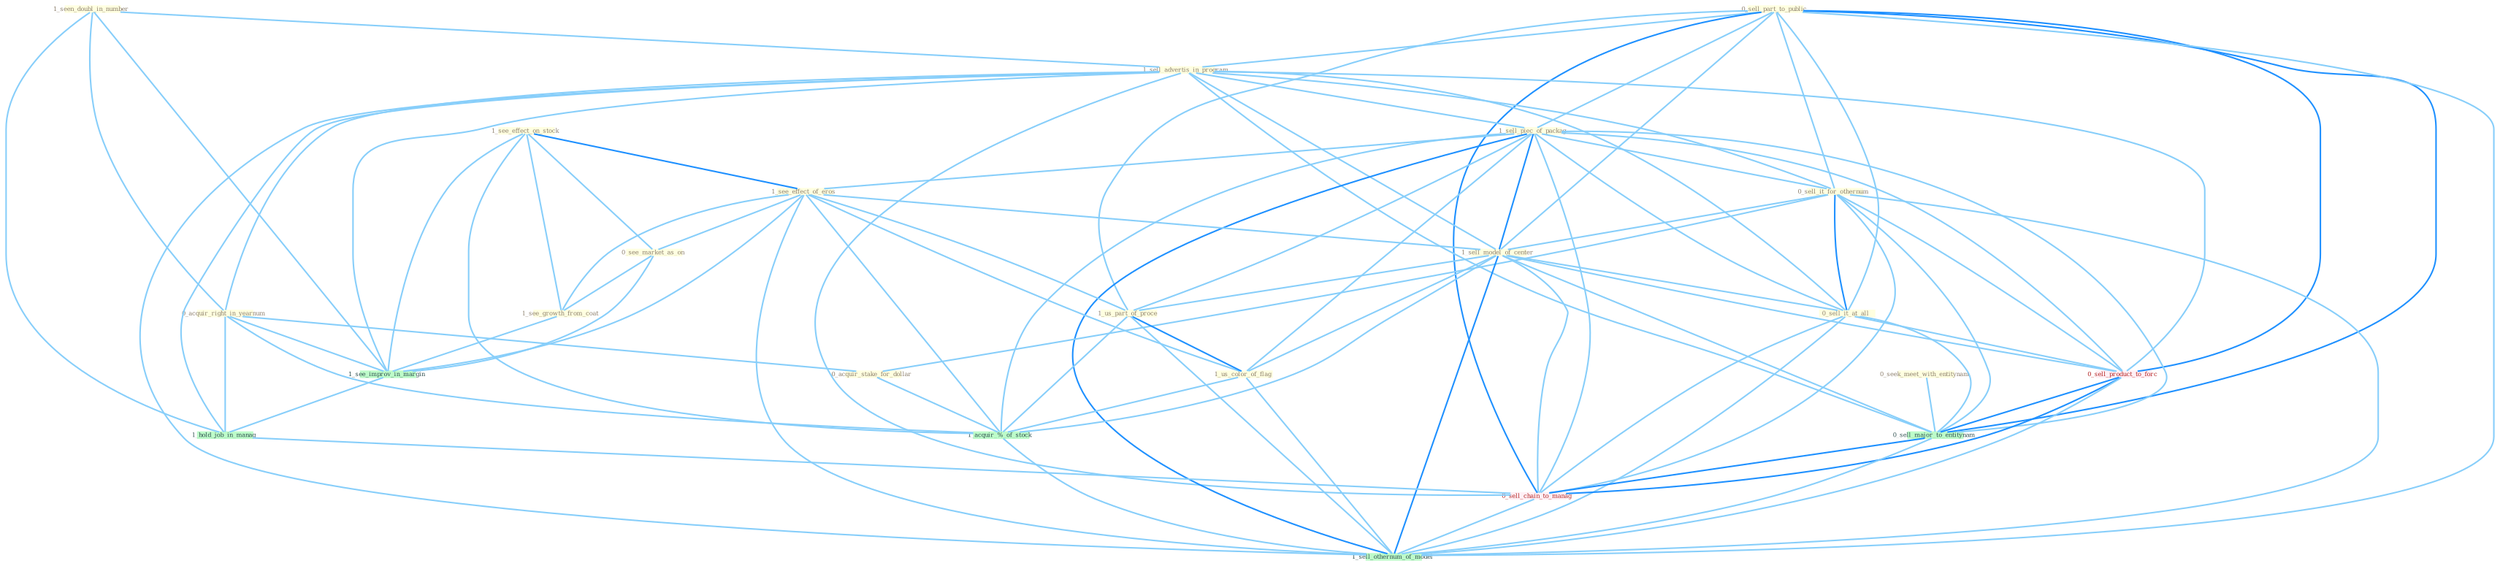Graph G{ 
    node
    [shape=polygon,style=filled,width=.5,height=.06,color="#BDFCC9",fixedsize=true,fontsize=4,
    fontcolor="#2f4f4f"];
    {node
    [color="#ffffe0", fontcolor="#8b7d6b"] "0_sell_part_to_public " "1_seen_doubl_in_number " "1_sell_advertis_in_program " "1_sell_piec_of_packag " "0_seek_meet_with_entitynam " "1_see_effect_on_stock " "0_sell_it_for_othernum " "1_see_effect_of_eros " "0_acquir_right_in_yearnum " "1_sell_model_of_center " "1_us_part_of_proce " "0_see_market_as_on " "1_see_growth_from_coat " "0_acquir_stake_for_dollar " "1_us_color_of_flag " "0_sell_it_at_all "}
{node [color="#fff0f5", fontcolor="#b22222"] "0_sell_product_to_forc " "0_sell_chain_to_manag "}
edge [color="#B0E2FF"];

	"0_sell_part_to_public " -- "1_sell_advertis_in_program " [w="1", color="#87cefa" ];
	"0_sell_part_to_public " -- "1_sell_piec_of_packag " [w="1", color="#87cefa" ];
	"0_sell_part_to_public " -- "0_sell_it_for_othernum " [w="1", color="#87cefa" ];
	"0_sell_part_to_public " -- "1_sell_model_of_center " [w="1", color="#87cefa" ];
	"0_sell_part_to_public " -- "1_us_part_of_proce " [w="1", color="#87cefa" ];
	"0_sell_part_to_public " -- "0_sell_it_at_all " [w="1", color="#87cefa" ];
	"0_sell_part_to_public " -- "0_sell_product_to_forc " [w="2", color="#1e90ff" , len=0.8];
	"0_sell_part_to_public " -- "0_sell_major_to_entitynam " [w="2", color="#1e90ff" , len=0.8];
	"0_sell_part_to_public " -- "0_sell_chain_to_manag " [w="2", color="#1e90ff" , len=0.8];
	"0_sell_part_to_public " -- "1_sell_othernum_of_model " [w="1", color="#87cefa" ];
	"1_seen_doubl_in_number " -- "1_sell_advertis_in_program " [w="1", color="#87cefa" ];
	"1_seen_doubl_in_number " -- "0_acquir_right_in_yearnum " [w="1", color="#87cefa" ];
	"1_seen_doubl_in_number " -- "1_see_improv_in_margin " [w="1", color="#87cefa" ];
	"1_seen_doubl_in_number " -- "1_hold_job_in_manag " [w="1", color="#87cefa" ];
	"1_sell_advertis_in_program " -- "1_sell_piec_of_packag " [w="1", color="#87cefa" ];
	"1_sell_advertis_in_program " -- "0_sell_it_for_othernum " [w="1", color="#87cefa" ];
	"1_sell_advertis_in_program " -- "0_acquir_right_in_yearnum " [w="1", color="#87cefa" ];
	"1_sell_advertis_in_program " -- "1_sell_model_of_center " [w="1", color="#87cefa" ];
	"1_sell_advertis_in_program " -- "0_sell_it_at_all " [w="1", color="#87cefa" ];
	"1_sell_advertis_in_program " -- "1_see_improv_in_margin " [w="1", color="#87cefa" ];
	"1_sell_advertis_in_program " -- "1_hold_job_in_manag " [w="1", color="#87cefa" ];
	"1_sell_advertis_in_program " -- "0_sell_product_to_forc " [w="1", color="#87cefa" ];
	"1_sell_advertis_in_program " -- "0_sell_major_to_entitynam " [w="1", color="#87cefa" ];
	"1_sell_advertis_in_program " -- "0_sell_chain_to_manag " [w="1", color="#87cefa" ];
	"1_sell_advertis_in_program " -- "1_sell_othernum_of_model " [w="1", color="#87cefa" ];
	"1_sell_piec_of_packag " -- "0_sell_it_for_othernum " [w="1", color="#87cefa" ];
	"1_sell_piec_of_packag " -- "1_see_effect_of_eros " [w="1", color="#87cefa" ];
	"1_sell_piec_of_packag " -- "1_sell_model_of_center " [w="2", color="#1e90ff" , len=0.8];
	"1_sell_piec_of_packag " -- "1_us_part_of_proce " [w="1", color="#87cefa" ];
	"1_sell_piec_of_packag " -- "1_us_color_of_flag " [w="1", color="#87cefa" ];
	"1_sell_piec_of_packag " -- "0_sell_it_at_all " [w="1", color="#87cefa" ];
	"1_sell_piec_of_packag " -- "1_acquir_%_of_stock " [w="1", color="#87cefa" ];
	"1_sell_piec_of_packag " -- "0_sell_product_to_forc " [w="1", color="#87cefa" ];
	"1_sell_piec_of_packag " -- "0_sell_major_to_entitynam " [w="1", color="#87cefa" ];
	"1_sell_piec_of_packag " -- "0_sell_chain_to_manag " [w="1", color="#87cefa" ];
	"1_sell_piec_of_packag " -- "1_sell_othernum_of_model " [w="2", color="#1e90ff" , len=0.8];
	"0_seek_meet_with_entitynam " -- "0_sell_major_to_entitynam " [w="1", color="#87cefa" ];
	"1_see_effect_on_stock " -- "1_see_effect_of_eros " [w="2", color="#1e90ff" , len=0.8];
	"1_see_effect_on_stock " -- "0_see_market_as_on " [w="1", color="#87cefa" ];
	"1_see_effect_on_stock " -- "1_see_growth_from_coat " [w="1", color="#87cefa" ];
	"1_see_effect_on_stock " -- "1_see_improv_in_margin " [w="1", color="#87cefa" ];
	"1_see_effect_on_stock " -- "1_acquir_%_of_stock " [w="1", color="#87cefa" ];
	"0_sell_it_for_othernum " -- "1_sell_model_of_center " [w="1", color="#87cefa" ];
	"0_sell_it_for_othernum " -- "0_acquir_stake_for_dollar " [w="1", color="#87cefa" ];
	"0_sell_it_for_othernum " -- "0_sell_it_at_all " [w="2", color="#1e90ff" , len=0.8];
	"0_sell_it_for_othernum " -- "0_sell_product_to_forc " [w="1", color="#87cefa" ];
	"0_sell_it_for_othernum " -- "0_sell_major_to_entitynam " [w="1", color="#87cefa" ];
	"0_sell_it_for_othernum " -- "0_sell_chain_to_manag " [w="1", color="#87cefa" ];
	"0_sell_it_for_othernum " -- "1_sell_othernum_of_model " [w="1", color="#87cefa" ];
	"1_see_effect_of_eros " -- "1_sell_model_of_center " [w="1", color="#87cefa" ];
	"1_see_effect_of_eros " -- "1_us_part_of_proce " [w="1", color="#87cefa" ];
	"1_see_effect_of_eros " -- "0_see_market_as_on " [w="1", color="#87cefa" ];
	"1_see_effect_of_eros " -- "1_see_growth_from_coat " [w="1", color="#87cefa" ];
	"1_see_effect_of_eros " -- "1_us_color_of_flag " [w="1", color="#87cefa" ];
	"1_see_effect_of_eros " -- "1_see_improv_in_margin " [w="1", color="#87cefa" ];
	"1_see_effect_of_eros " -- "1_acquir_%_of_stock " [w="1", color="#87cefa" ];
	"1_see_effect_of_eros " -- "1_sell_othernum_of_model " [w="1", color="#87cefa" ];
	"0_acquir_right_in_yearnum " -- "0_acquir_stake_for_dollar " [w="1", color="#87cefa" ];
	"0_acquir_right_in_yearnum " -- "1_see_improv_in_margin " [w="1", color="#87cefa" ];
	"0_acquir_right_in_yearnum " -- "1_acquir_%_of_stock " [w="1", color="#87cefa" ];
	"0_acquir_right_in_yearnum " -- "1_hold_job_in_manag " [w="1", color="#87cefa" ];
	"1_sell_model_of_center " -- "1_us_part_of_proce " [w="1", color="#87cefa" ];
	"1_sell_model_of_center " -- "1_us_color_of_flag " [w="1", color="#87cefa" ];
	"1_sell_model_of_center " -- "0_sell_it_at_all " [w="1", color="#87cefa" ];
	"1_sell_model_of_center " -- "1_acquir_%_of_stock " [w="1", color="#87cefa" ];
	"1_sell_model_of_center " -- "0_sell_product_to_forc " [w="1", color="#87cefa" ];
	"1_sell_model_of_center " -- "0_sell_major_to_entitynam " [w="1", color="#87cefa" ];
	"1_sell_model_of_center " -- "0_sell_chain_to_manag " [w="1", color="#87cefa" ];
	"1_sell_model_of_center " -- "1_sell_othernum_of_model " [w="2", color="#1e90ff" , len=0.8];
	"1_us_part_of_proce " -- "1_us_color_of_flag " [w="2", color="#1e90ff" , len=0.8];
	"1_us_part_of_proce " -- "1_acquir_%_of_stock " [w="1", color="#87cefa" ];
	"1_us_part_of_proce " -- "1_sell_othernum_of_model " [w="1", color="#87cefa" ];
	"0_see_market_as_on " -- "1_see_growth_from_coat " [w="1", color="#87cefa" ];
	"0_see_market_as_on " -- "1_see_improv_in_margin " [w="1", color="#87cefa" ];
	"1_see_growth_from_coat " -- "1_see_improv_in_margin " [w="1", color="#87cefa" ];
	"0_acquir_stake_for_dollar " -- "1_acquir_%_of_stock " [w="1", color="#87cefa" ];
	"1_us_color_of_flag " -- "1_acquir_%_of_stock " [w="1", color="#87cefa" ];
	"1_us_color_of_flag " -- "1_sell_othernum_of_model " [w="1", color="#87cefa" ];
	"0_sell_it_at_all " -- "0_sell_product_to_forc " [w="1", color="#87cefa" ];
	"0_sell_it_at_all " -- "0_sell_major_to_entitynam " [w="1", color="#87cefa" ];
	"0_sell_it_at_all " -- "0_sell_chain_to_manag " [w="1", color="#87cefa" ];
	"0_sell_it_at_all " -- "1_sell_othernum_of_model " [w="1", color="#87cefa" ];
	"1_see_improv_in_margin " -- "1_hold_job_in_manag " [w="1", color="#87cefa" ];
	"1_acquir_%_of_stock " -- "1_sell_othernum_of_model " [w="1", color="#87cefa" ];
	"1_hold_job_in_manag " -- "0_sell_chain_to_manag " [w="1", color="#87cefa" ];
	"0_sell_product_to_forc " -- "0_sell_major_to_entitynam " [w="2", color="#1e90ff" , len=0.8];
	"0_sell_product_to_forc " -- "0_sell_chain_to_manag " [w="2", color="#1e90ff" , len=0.8];
	"0_sell_product_to_forc " -- "1_sell_othernum_of_model " [w="1", color="#87cefa" ];
	"0_sell_major_to_entitynam " -- "0_sell_chain_to_manag " [w="2", color="#1e90ff" , len=0.8];
	"0_sell_major_to_entitynam " -- "1_sell_othernum_of_model " [w="1", color="#87cefa" ];
	"0_sell_chain_to_manag " -- "1_sell_othernum_of_model " [w="1", color="#87cefa" ];
}